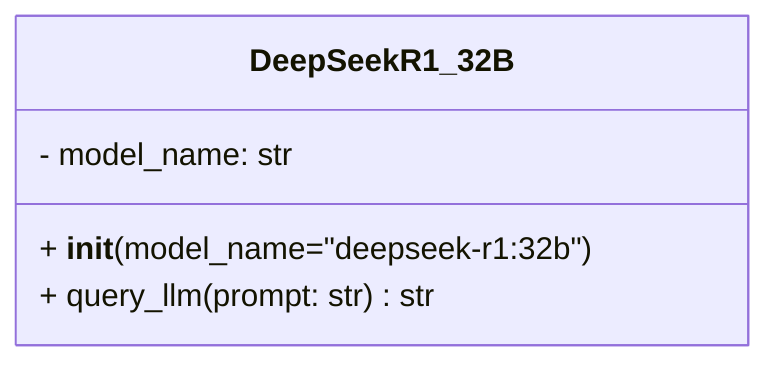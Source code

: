 classDiagram
    class DeepSeekR1_32B {
        - model_name: str
        + __init__(model_name="deepseek-r1:32b")
        + query_llm(prompt: str) str
    }